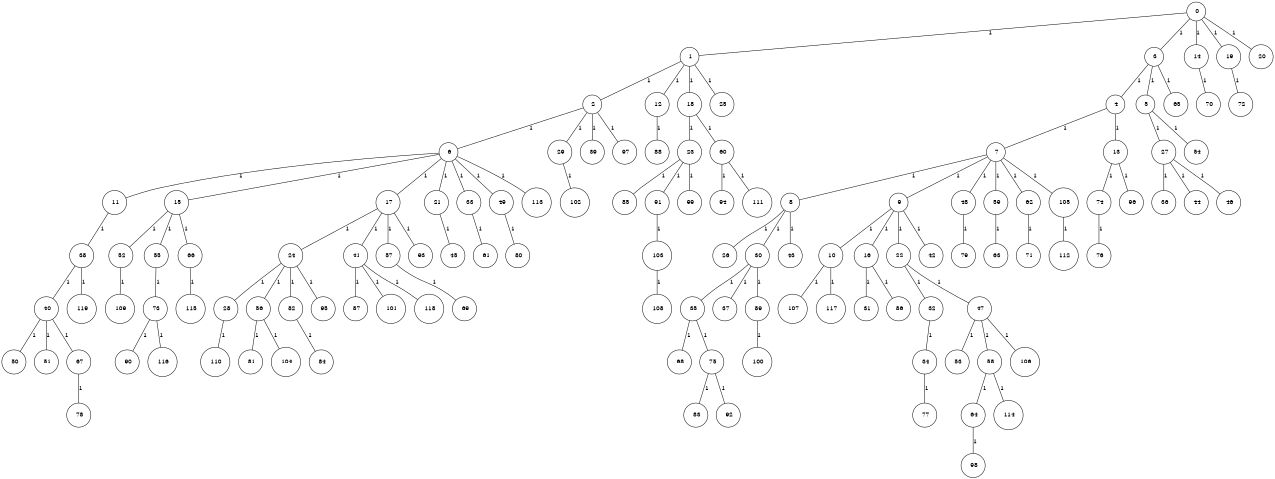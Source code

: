 graph G {
size="8.5,11;"
ratio = "expand;"
fixedsize="true;"
overlap="scale;"
node[shape=circle,width=.12,hight=.12,fontsize=12]
edge[fontsize=12]

0[label=" 0" color=black, pos="0.83629235,0.23032347!"];
1[label=" 1" color=black, pos="1.2953563,1.9556626!"];
2[label=" 2" color=black, pos="0.55930839,1.9377394!"];
3[label=" 3" color=black, pos="1.4669174,1.1116461!"];
4[label=" 4" color=black, pos="0.70206927,2.7988047!"];
5[label=" 5" color=black, pos="0.34825803,0.52629049!"];
6[label=" 6" color=black, pos="2.5735209,2.8894852!"];
7[label=" 7" color=black, pos="0.23672695,0.8915526!"];
8[label=" 8" color=black, pos="2.821785,1.8533204!"];
9[label=" 9" color=black, pos="1.5862066,0.16852753!"];
10[label=" 10" color=black, pos="2.3204402,0.5619247!"];
11[label=" 11" color=black, pos="2.0879243,1.1103178!"];
12[label=" 12" color=black, pos="1.6955475,1.7557921!"];
13[label=" 13" color=black, pos="2.2159804,1.0618003!"];
14[label=" 14" color=black, pos="1.8047582,0.74201848!"];
15[label=" 15" color=black, pos="0.32164123,1.1145044!"];
16[label=" 16" color=black, pos="1.7554471,0.26056751!"];
17[label=" 17" color=black, pos="1.7768079,1.4871687!"];
18[label=" 18" color=black, pos="0.53536201,2.8846056!"];
19[label=" 19" color=black, pos="2.7226641,0.41327993!"];
20[label=" 20" color=black, pos="1.9040458,2.4620172!"];
21[label=" 21" color=black, pos="0.4511547,0.90952747!"];
22[label=" 22" color=black, pos="0.47510291,2.297398!"];
23[label=" 23" color=black, pos="1.285117,1.9401704!"];
24[label=" 24" color=black, pos="0.37972721,2.3822179!"];
25[label=" 25" color=black, pos="0.62983294,0.25378311!"];
26[label=" 26" color=black, pos="1.9184799,1.7884813!"];
27[label=" 27" color=black, pos="1.1333121,0.059355657!"];
28[label=" 28" color=black, pos="2.3708333,0.15738417!"];
29[label=" 29" color=black, pos="2.0451903,0.077900848!"];
30[label=" 30" color=black, pos="2.7184576,2.3170373!"];
31[label=" 31" color=black, pos="2.7872012,1.0441387!"];
32[label=" 32" color=black, pos="2.4579456,2.3234635!"];
33[label=" 33" color=black, pos="2.2957431,2.2529735!"];
34[label=" 34" color=black, pos="2.7156353,1.855367!"];
35[label=" 35" color=black, pos="0.24321596,0.88630539!"];
36[label=" 36" color=black, pos="2.4360955,1.4360372!"];
37[label=" 37" color=black, pos="0.11060119,1.0015789!"];
38[label=" 38" color=black, pos="0.88923691,0.83263336!"];
39[label=" 39" color=black, pos="0.57582394,1.8433665!"];
40[label=" 40" color=black, pos="0.30312872,1.121548!"];
41[label=" 41" color=black, pos="0.74407656,0.81309488!"];
42[label=" 42" color=black, pos="2.4159762,0.30865928!"];
43[label=" 43" color=black, pos="2.5831846,2.2732414!"];
44[label=" 44" color=black, pos="0.23865423,0.5005659!"];
45[label=" 45" color=black, pos="2.2232168,1.1783142!"];
46[label=" 46" color=black, pos="0.82076108,1.7888918!"];
47[label=" 47" color=black, pos="1.8877197,2.4303545!"];
48[label=" 48" color=black, pos="2.7990883,2.7897202!"];
49[label=" 49" color=black, pos="2.9264241,0.0028766789!"];
50[label=" 50" color=black, pos="0.27127704,0.0015924838!"];
51[label=" 51" color=black, pos="0.50650063,0.87374178!"];
52[label=" 52" color=black, pos="0.98411261,0.094410277!"];
53[label=" 53" color=black, pos="0.87645251,0.31978305!"];
54[label=" 54" color=black, pos="1.283672,2.0937986!"];
55[label=" 55" color=black, pos="1.7409331,2.3622401!"];
56[label=" 56" color=black, pos="0.076055708,2.0831862!"];
57[label=" 57" color=black, pos="2.7547754,0.34488005!"];
58[label=" 58" color=black, pos="1.3975988,1.8805141!"];
59[label=" 59" color=black, pos="0.62130646,0.64925432!"];
60[label=" 60" color=black, pos="1.1285636,2.8127484!"];
61[label=" 61" color=black, pos="1.0163891,0.70222969!"];
62[label=" 62" color=black, pos="2.2412063,2.4714528!"];
63[label=" 63" color=black, pos="1.3201814,0.52216079!"];
64[label=" 64" color=black, pos="1.9856531,2.3987169!"];
65[label=" 65" color=black, pos="2.6914098,1.7664811!"];
66[label=" 66" color=black, pos="1.0900695,0.99310814!"];
67[label=" 67" color=black, pos="0.40125109,1.316795!"];
68[label=" 68" color=black, pos="0.38602706,0.53483076!"];
69[label=" 69" color=black, pos="1.262075,1.7024772!"];
70[label=" 70" color=black, pos="1.0330887,2.4854207!"];
71[label=" 71" color=black, pos="1.0076228,1.7495073!"];
72[label=" 72" color=black, pos="1.6129285,0.73370454!"];
73[label=" 73" color=black, pos="0.89182124,2.393347!"];
74[label=" 74" color=black, pos="2.1471808,2.6932667!"];
75[label=" 75" color=black, pos="2.0288176,0.078246528!"];
76[label=" 76" color=black, pos="2.1396052,1.8172608!"];
77[label=" 77" color=black, pos="2.8501377,1.9049615!"];
78[label=" 78" color=black, pos="1.6936679,0.23649667!"];
79[label=" 79" color=black, pos="2.3979637,2.6945667!"];
80[label=" 80" color=black, pos="2.1342283,2.3152304!"];
81[label=" 81" color=black, pos="1.9284568,0.007940263!"];
82[label=" 82" color=black, pos="2.0950325,2.6240695!"];
83[label=" 83" color=black, pos="1.7112687,2.5386948!"];
84[label=" 84" color=black, pos="1.3153933,0.25255414!"];
85[label=" 85" color=black, pos="2.8756935,1.0487575!"];
86[label=" 86" color=black, pos="2.5478978,0.27065223!"];
87[label=" 87" color=black, pos="1.2712582,0.95675359!"];
88[label=" 88" color=black, pos="0.39349017,2.431536!"];
89[label=" 89" color=black, pos="2.9805614,1.3975846!"];
90[label=" 90" color=black, pos="0.14068323,1.1994441!"];
91[label=" 91" color=black, pos="0.72397009,1.7028259!"];
92[label=" 92" color=black, pos="0.094094457,2.2048944!"];
93[label=" 93" color=black, pos="2.1128956,0.53914947!"];
94[label=" 94" color=black, pos="0.53890605,0.6066549!"];
95[label=" 95" color=black, pos="2.7750206,2.2156507!"];
96[label=" 96" color=black, pos="0.83539251,2.4904578!"];
97[label=" 97" color=black, pos="1.0866629,0.89154794!"];
98[label=" 98" color=black, pos="2.9096965,1.0792981!"];
99[label=" 99" color=black, pos="1.829131,1.67303!"];
100[label=" 100" color=black, pos="1.737504,2.8930134!"];
101[label=" 101" color=black, pos="0.13157625,2.5111931!"];
102[label=" 102" color=black, pos="0.24196459,2.4806465!"];
103[label=" 103" color=black, pos="1.6812565,2.185496!"];
104[label=" 104" color=black, pos="0.34348393,0.33260294!"];
105[label=" 105" color=black, pos="2.5639963,2.657493!"];
106[label=" 106" color=black, pos="0.31514295,2.1073594!"];
107[label=" 107" color=black, pos="1.5189152,2.0674993!"];
108[label=" 108" color=black, pos="0.65831373,2.1068188!"];
109[label=" 109" color=black, pos="2.3926756,0.46037228!"];
110[label=" 110" color=black, pos="0.73585988,2.6516255!"];
111[label=" 111" color=black, pos="0.63731605,2.9337653!"];
112[label=" 112" color=black, pos="0.51307533,0.41094685!"];
113[label=" 113" color=black, pos="2.4905192,0.55076439!"];
114[label=" 114" color=black, pos="1.8052311,2.949936!"];
115[label=" 115" color=black, pos="2.4385131,1.5805654!"];
116[label=" 116" color=black, pos="0.97794813,1.8867168!"];
117[label=" 117" color=black, pos="1.3053961,1.005264!"];
118[label=" 118" color=black, pos="1.2881079,1.4583724!"];
119[label=" 119" color=black, pos="1.4940109,0.90622396!"];
0--1[label="1"]
0--3[label="1"]
0--14[label="1"]
0--19[label="1"]
0--20[label="1"]
1--2[label="1"]
1--12[label="1"]
1--18[label="1"]
1--25[label="1"]
2--6[label="1"]
2--29[label="1"]
2--39[label="1"]
2--97[label="1"]
3--4[label="1"]
3--5[label="1"]
3--65[label="1"]
4--7[label="1"]
4--13[label="1"]
5--27[label="1"]
5--54[label="1"]
6--11[label="1"]
6--15[label="1"]
6--17[label="1"]
6--21[label="1"]
6--33[label="1"]
6--49[label="1"]
6--113[label="1"]
7--8[label="1"]
7--9[label="1"]
7--48[label="1"]
7--59[label="1"]
7--62[label="1"]
7--105[label="1"]
8--26[label="1"]
8--30[label="1"]
8--43[label="1"]
9--10[label="1"]
9--16[label="1"]
9--22[label="1"]
9--42[label="1"]
10--107[label="1"]
10--117[label="1"]
11--38[label="1"]
12--88[label="1"]
13--74[label="1"]
13--96[label="1"]
14--70[label="1"]
15--52[label="1"]
15--55[label="1"]
15--66[label="1"]
16--31[label="1"]
16--86[label="1"]
17--24[label="1"]
17--41[label="1"]
17--57[label="1"]
17--93[label="1"]
18--23[label="1"]
18--60[label="1"]
19--72[label="1"]
21--45[label="1"]
22--32[label="1"]
22--47[label="1"]
23--85[label="1"]
23--91[label="1"]
23--99[label="1"]
24--28[label="1"]
24--56[label="1"]
24--82[label="1"]
24--95[label="1"]
27--36[label="1"]
27--44[label="1"]
27--46[label="1"]
28--110[label="1"]
29--102[label="1"]
30--35[label="1"]
30--37[label="1"]
30--89[label="1"]
32--34[label="1"]
33--61[label="1"]
34--77[label="1"]
35--68[label="1"]
35--75[label="1"]
38--40[label="1"]
38--119[label="1"]
40--50[label="1"]
40--51[label="1"]
40--67[label="1"]
41--87[label="1"]
41--101[label="1"]
41--118[label="1"]
47--53[label="1"]
47--58[label="1"]
47--106[label="1"]
48--79[label="1"]
49--80[label="1"]
52--109[label="1"]
55--73[label="1"]
56--81[label="1"]
56--104[label="1"]
57--69[label="1"]
58--64[label="1"]
58--114[label="1"]
59--63[label="1"]
60--94[label="1"]
60--111[label="1"]
62--71[label="1"]
64--98[label="1"]
66--115[label="1"]
67--78[label="1"]
73--90[label="1"]
73--116[label="1"]
74--76[label="1"]
75--83[label="1"]
75--92[label="1"]
82--84[label="1"]
89--100[label="1"]
91--103[label="1"]
103--108[label="1"]
105--112[label="1"]

}
